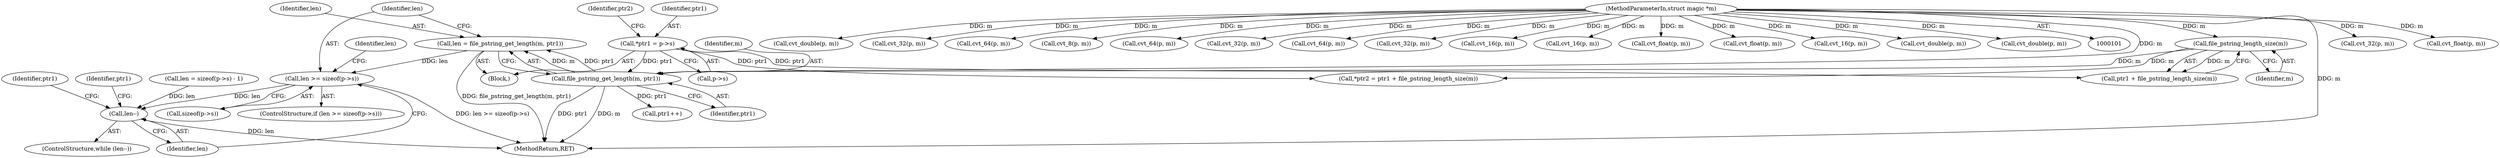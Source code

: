 digraph "0_file_4a284c89d6ef11aca34da65da7d673050a5ea320_2@API" {
"1000189" [label="(Call,len >= sizeof(p->s))"];
"1000183" [label="(Call,len = file_pstring_get_length(m, ptr1))"];
"1000185" [label="(Call,file_pstring_get_length(m, ptr1))"];
"1000180" [label="(Call,file_pstring_length_size(m))"];
"1000103" [label="(MethodParameterIn,struct magic *m)"];
"1000170" [label="(Call,*ptr1 = p->s)"];
"1000204" [label="(Call,len--)"];
"1000186" [label="(Identifier,m)"];
"1000180" [label="(Call,file_pstring_length_size(m))"];
"1000442" [label="(Call,cvt_32(p, m))"];
"1000630" [label="(Call,cvt_float(p, m))"];
"1000208" [label="(Call,ptr1++)"];
"1000770" [label="(Call,cvt_double(p, m))"];
"1000181" [label="(Identifier,m)"];
"1000205" [label="(Identifier,len)"];
"1000577" [label="(Call,cvt_32(p, m))"];
"1000184" [label="(Identifier,len)"];
"1000176" [label="(Call,*ptr2 = ptr1 + file_pstring_length_size(m))"];
"1000534" [label="(Call,cvt_64(p, m))"];
"1000172" [label="(Call,p->s)"];
"1000191" [label="(Call,sizeof(p->s))"];
"1000121" [label="(Call,cvt_8(p, m))"];
"1000177" [label="(Identifier,ptr2)"];
"1000183" [label="(Call,len = file_pstring_get_length(m, ptr1))"];
"1000144" [label="(Call,cvt_64(p, m))"];
"1000282" [label="(Call,cvt_32(p, m))"];
"1000190" [label="(Identifier,len)"];
"1000103" [label="(MethodParameterIn,struct magic *m)"];
"1000374" [label="(Call,cvt_64(p, m))"];
"1000135" [label="(Call,cvt_32(p, m))"];
"1000204" [label="(Call,len--)"];
"1000215" [label="(Identifier,ptr1)"];
"1000203" [label="(ControlStructure,while (len--))"];
"1000171" [label="(Identifier,ptr1)"];
"1000185" [label="(Call,file_pstring_get_length(m, ptr1))"];
"1000209" [label="(Identifier,ptr1)"];
"1000189" [label="(Call,len >= sizeof(p->s))"];
"1000399" [label="(Call,cvt_16(p, m))"];
"1000195" [label="(Call,len = sizeof(p->s) - 1)"];
"1000239" [label="(Call,cvt_16(p, m))"];
"1000677" [label="(Call,cvt_float(p, m))"];
"1000170" [label="(Call,*ptr1 = p->s)"];
"1000879" [label="(MethodReturn,RET)"];
"1000178" [label="(Call,ptr1 + file_pstring_length_size(m))"];
"1000196" [label="(Identifier,len)"];
"1000583" [label="(Call,cvt_float(p, m))"];
"1000187" [label="(Identifier,ptr1)"];
"1000127" [label="(Call,cvt_16(p, m))"];
"1000168" [label="(Block,)"];
"1000188" [label="(ControlStructure,if (len >= sizeof(p->s)))"];
"1000683" [label="(Call,cvt_double(p, m))"];
"1000857" [label="(Call,cvt_double(p, m))"];
"1000189" -> "1000188"  [label="AST: "];
"1000189" -> "1000191"  [label="CFG: "];
"1000190" -> "1000189"  [label="AST: "];
"1000191" -> "1000189"  [label="AST: "];
"1000196" -> "1000189"  [label="CFG: "];
"1000205" -> "1000189"  [label="CFG: "];
"1000189" -> "1000879"  [label="DDG: len >= sizeof(p->s)"];
"1000183" -> "1000189"  [label="DDG: len"];
"1000189" -> "1000204"  [label="DDG: len"];
"1000183" -> "1000168"  [label="AST: "];
"1000183" -> "1000185"  [label="CFG: "];
"1000184" -> "1000183"  [label="AST: "];
"1000185" -> "1000183"  [label="AST: "];
"1000190" -> "1000183"  [label="CFG: "];
"1000183" -> "1000879"  [label="DDG: file_pstring_get_length(m, ptr1)"];
"1000185" -> "1000183"  [label="DDG: m"];
"1000185" -> "1000183"  [label="DDG: ptr1"];
"1000185" -> "1000187"  [label="CFG: "];
"1000186" -> "1000185"  [label="AST: "];
"1000187" -> "1000185"  [label="AST: "];
"1000185" -> "1000879"  [label="DDG: m"];
"1000185" -> "1000879"  [label="DDG: ptr1"];
"1000180" -> "1000185"  [label="DDG: m"];
"1000103" -> "1000185"  [label="DDG: m"];
"1000170" -> "1000185"  [label="DDG: ptr1"];
"1000185" -> "1000208"  [label="DDG: ptr1"];
"1000180" -> "1000178"  [label="AST: "];
"1000180" -> "1000181"  [label="CFG: "];
"1000181" -> "1000180"  [label="AST: "];
"1000178" -> "1000180"  [label="CFG: "];
"1000180" -> "1000176"  [label="DDG: m"];
"1000180" -> "1000178"  [label="DDG: m"];
"1000103" -> "1000180"  [label="DDG: m"];
"1000103" -> "1000101"  [label="AST: "];
"1000103" -> "1000879"  [label="DDG: m"];
"1000103" -> "1000121"  [label="DDG: m"];
"1000103" -> "1000127"  [label="DDG: m"];
"1000103" -> "1000135"  [label="DDG: m"];
"1000103" -> "1000144"  [label="DDG: m"];
"1000103" -> "1000239"  [label="DDG: m"];
"1000103" -> "1000282"  [label="DDG: m"];
"1000103" -> "1000374"  [label="DDG: m"];
"1000103" -> "1000399"  [label="DDG: m"];
"1000103" -> "1000442"  [label="DDG: m"];
"1000103" -> "1000534"  [label="DDG: m"];
"1000103" -> "1000577"  [label="DDG: m"];
"1000103" -> "1000583"  [label="DDG: m"];
"1000103" -> "1000630"  [label="DDG: m"];
"1000103" -> "1000677"  [label="DDG: m"];
"1000103" -> "1000683"  [label="DDG: m"];
"1000103" -> "1000770"  [label="DDG: m"];
"1000103" -> "1000857"  [label="DDG: m"];
"1000170" -> "1000168"  [label="AST: "];
"1000170" -> "1000172"  [label="CFG: "];
"1000171" -> "1000170"  [label="AST: "];
"1000172" -> "1000170"  [label="AST: "];
"1000177" -> "1000170"  [label="CFG: "];
"1000170" -> "1000176"  [label="DDG: ptr1"];
"1000170" -> "1000178"  [label="DDG: ptr1"];
"1000204" -> "1000203"  [label="AST: "];
"1000204" -> "1000205"  [label="CFG: "];
"1000205" -> "1000204"  [label="AST: "];
"1000209" -> "1000204"  [label="CFG: "];
"1000215" -> "1000204"  [label="CFG: "];
"1000204" -> "1000879"  [label="DDG: len"];
"1000195" -> "1000204"  [label="DDG: len"];
}
